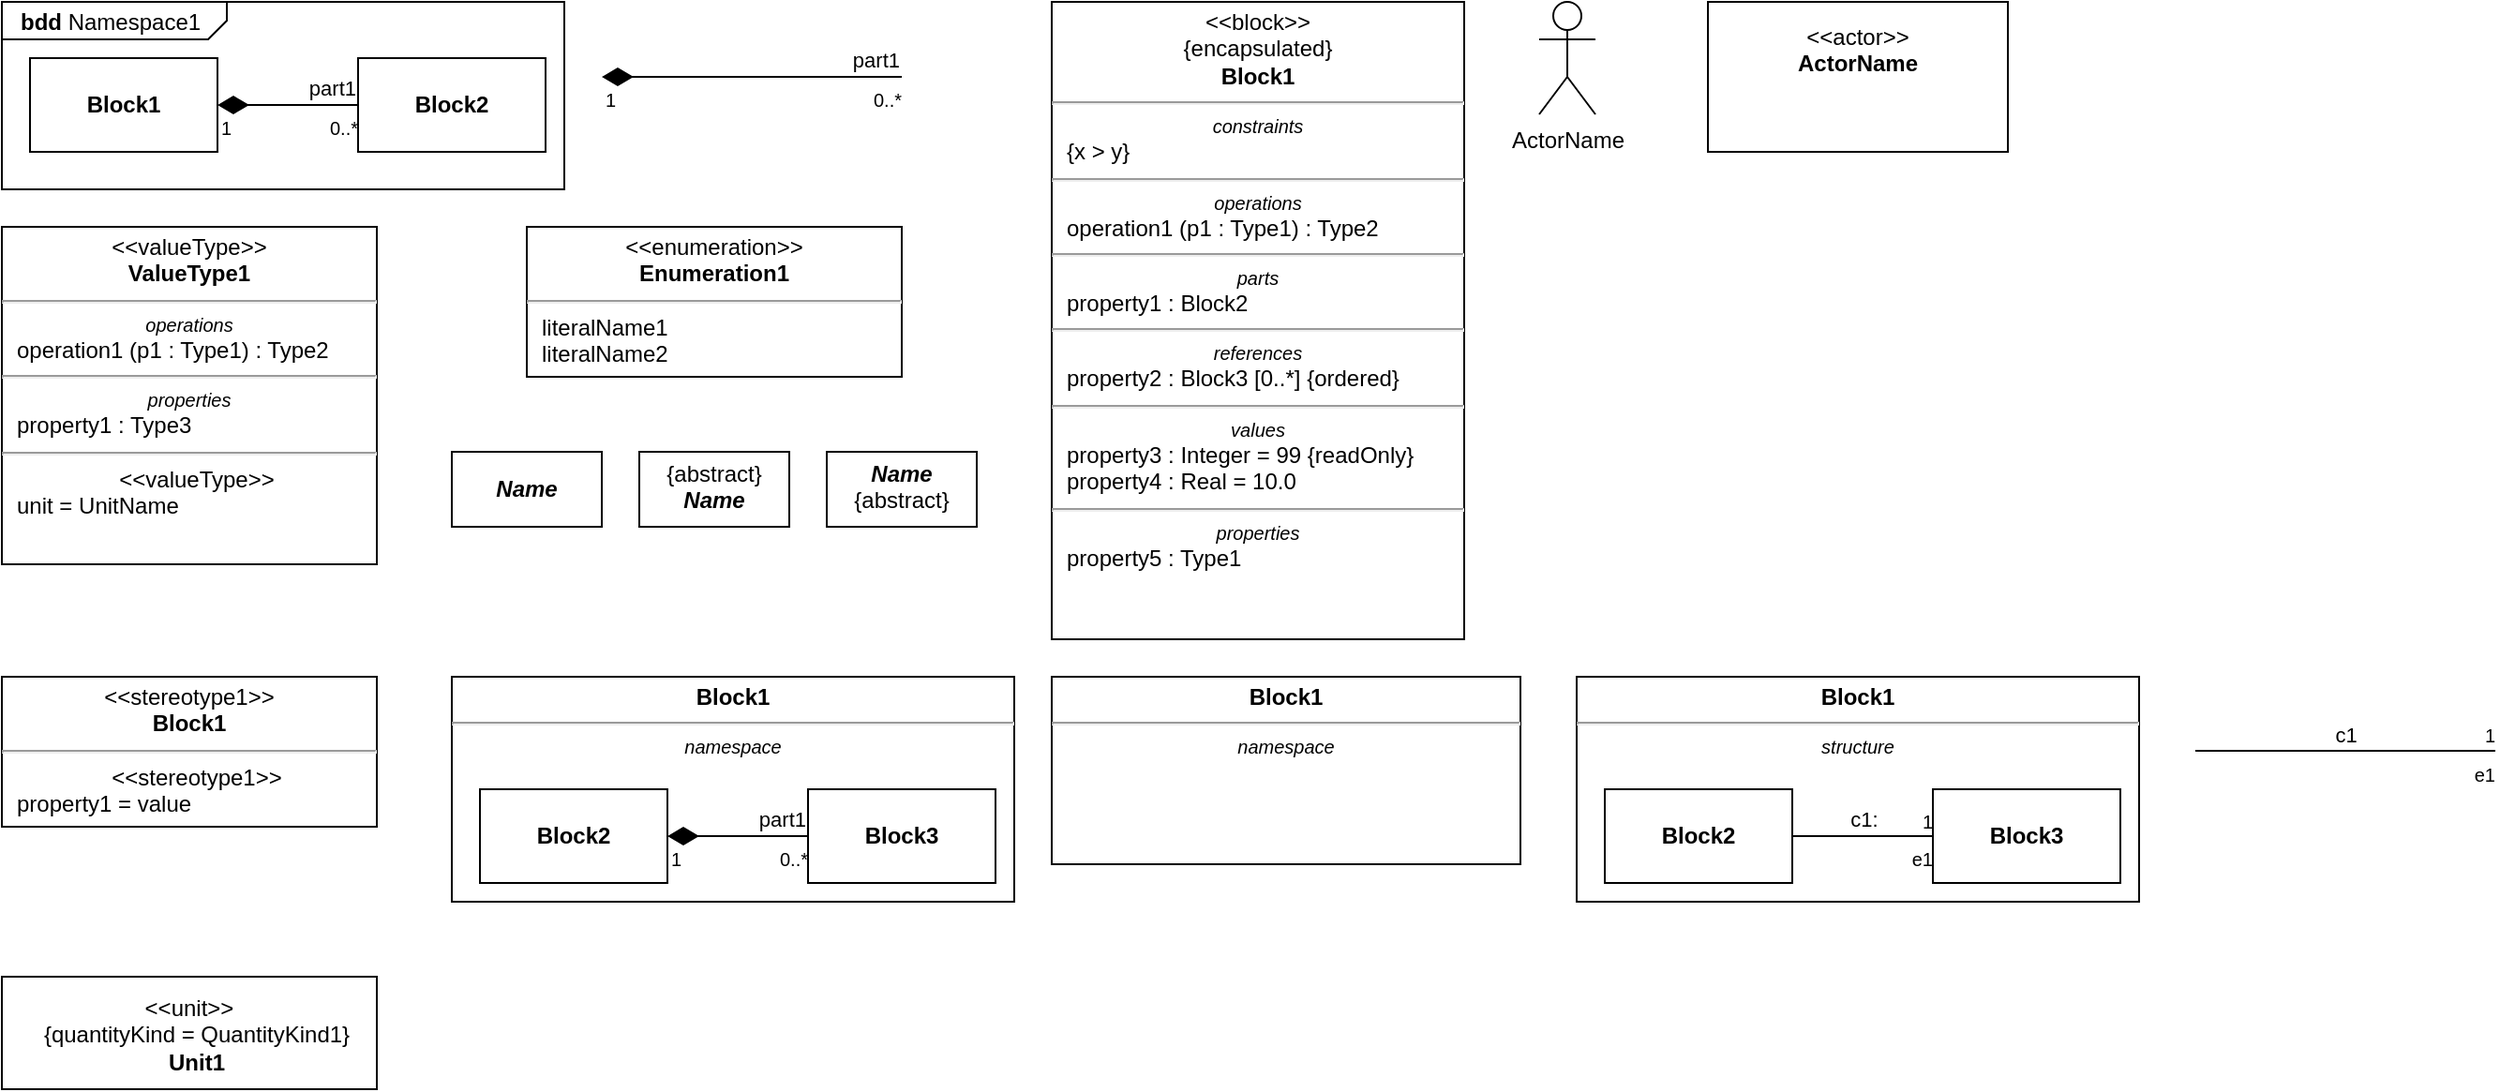 <mxfile version="14.9.5" type="device"><diagram id="Abc2wNMeYko9CU4BzELU" name="Page-1"><mxGraphModel dx="1422" dy="905" grid="1" gridSize="10" guides="1" tooltips="1" connect="1" arrows="1" fold="1" page="1" pageScale="1" pageWidth="1169" pageHeight="827" math="0" shadow="0"><root><mxCell id="0"/><mxCell id="1" parent="0"/><mxCell id="yQbGPYy05nPo_lwP40Eh-1" value="&lt;p style=&quot;margin:0px;margin-top:4px;margin-left:10px;text-align:left;&quot;&gt;&lt;b&gt;bdd&lt;/b&gt;   Namespace1&lt;/p&gt;" style="html=1;strokeWidth=1;shape=mxgraph.sysml.package;labelX=120;align=left;spacingLeft=10;overflow=fill;recursiveResize=0;" vertex="1" parent="1"><mxGeometry x="40" y="40" width="300" height="100" as="geometry"/></mxCell><mxCell id="yQbGPYy05nPo_lwP40Eh-2" value="Block1" style="strokeColor=inherit;fillColor=inherit;gradientColor=inherit;shape=rect;fontStyle=1;html=1;whiteSpace=wrap;align=center;" vertex="1" parent="yQbGPYy05nPo_lwP40Eh-1"><mxGeometry x="15" y="30" width="100" height="50" as="geometry"/></mxCell><mxCell id="yQbGPYy05nPo_lwP40Eh-3" value="Block2" style="strokeColor=inherit;fillColor=inherit;gradientColor=inherit;shape=rect;fontStyle=1;html=1;whiteSpace=wrap;align=center;" vertex="1" parent="yQbGPYy05nPo_lwP40Eh-1"><mxGeometry x="190" y="30" width="100" height="50" as="geometry"/></mxCell><mxCell id="yQbGPYy05nPo_lwP40Eh-4" value="part1" style="strokeColor=inherit;fillColor=inherit;gradientColor=inherit;align=right;html=1;verticalAlign=bottom;endArrow=none;startArrow=diamondThin;startSize=14;startFill=1;edgeStyle=none;endFill=0;labelBackgroundColor=none;" edge="1" parent="yQbGPYy05nPo_lwP40Eh-1" source="yQbGPYy05nPo_lwP40Eh-2" target="yQbGPYy05nPo_lwP40Eh-3"><mxGeometry x="1" relative="1" as="geometry"/></mxCell><mxCell id="yQbGPYy05nPo_lwP40Eh-5" value="1" style="resizable=0;html=1;align=left;verticalAlign=top;labelBackgroundColor=none;fontSize=10" connectable="0" vertex="1" parent="yQbGPYy05nPo_lwP40Eh-4"><mxGeometry x="-1" relative="1" as="geometry"/></mxCell><mxCell id="yQbGPYy05nPo_lwP40Eh-6" value="0..*" style="resizable=0;html=1;align=right;verticalAlign=top;labelBackgroundColor=none;fontSize=10" connectable="0" vertex="1" parent="yQbGPYy05nPo_lwP40Eh-4"><mxGeometry x="1" relative="1" as="geometry"/></mxCell><mxCell id="yQbGPYy05nPo_lwP40Eh-7" value="part1" style="align=right;html=1;verticalAlign=bottom;endArrow=none;startArrow=diamondThin;startSize=14;startFill=1;edgeStyle=none;" edge="1" parent="1"><mxGeometry x="1" relative="1" as="geometry"><mxPoint x="360" y="80" as="sourcePoint"/><mxPoint x="520" y="80" as="targetPoint"/></mxGeometry></mxCell><mxCell id="yQbGPYy05nPo_lwP40Eh-8" value="1" style="resizable=0;html=1;align=left;verticalAlign=top;labelBackgroundColor=none;fontSize=10" connectable="0" vertex="1" parent="yQbGPYy05nPo_lwP40Eh-7"><mxGeometry x="-1" relative="1" as="geometry"/></mxCell><mxCell id="yQbGPYy05nPo_lwP40Eh-9" value="0..*" style="resizable=0;html=1;align=right;verticalAlign=top;labelBackgroundColor=none;fontSize=10" connectable="0" vertex="1" parent="yQbGPYy05nPo_lwP40Eh-7"><mxGeometry x="1" relative="1" as="geometry"/></mxCell><mxCell id="yQbGPYy05nPo_lwP40Eh-11" value="&lt;p style=&quot;margin:0px;margin-top:4px;text-align:center;&quot;&gt;&amp;lt;&amp;lt;block&amp;gt;&amp;gt;&lt;br/&gt;{encapsulated}&lt;br/&gt;&lt;b&gt;Block1&lt;/b&gt;&lt;/p&gt;&lt;hr/&gt;&lt;p style=&quot;font-size:10px;margin:0px;text-align:center;&quot;&gt;&lt;i&gt;constraints&lt;/i&gt;&lt;/p&gt;&lt;p style=&quot;margin:0px;margin-left:8px;text-align:left;&quot;&gt;{x &amp;gt; y}&lt;/p&gt;&lt;hr/&gt;&lt;p style=&quot;font-size:10px;margin:0px;text-align:center;&quot;&gt;&lt;i&gt;operations&lt;/i&gt;&lt;/p&gt;&lt;p style=&quot;margin:0px;margin-left:8px;text-align:left;&quot;&gt;operation1 (p1 : Type1) : Type2&lt;/p&gt;&lt;hr/&gt;&lt;p style=&quot;font-size:10px;margin:0px;text-align:center;&quot;&gt;&lt;i&gt;parts&lt;/i&gt;&lt;/p&gt;&lt;p style=&quot;margin:0px;margin-left:8px;text-align:left;&quot;&gt;property1 : Block2&lt;/p&gt;&lt;hr/&gt;&lt;p style=&quot;font-size:10px;margin:0px;text-align:center;&quot;&gt;&lt;i&gt;references&lt;/i&gt;&lt;/p&gt;&lt;p style=&quot;margin:0px;margin-left:8px;text-align:left;&quot;&gt;property2 : Block3 [0..*] {ordered}&lt;/p&gt;&lt;hr/&gt;&lt;p style=&quot;font-size:10px;margin:0px;text-align:center;&quot;&gt;&lt;i&gt;values&lt;/i&gt;&lt;/p&gt;&lt;p style=&quot;margin:0px;margin-left:8px;text-align:left;&quot;&gt;property3 : Integer = 99 {readOnly}&lt;br/&gt;property4 : Real = 10.0&lt;/p&gt;&lt;hr/&gt;&lt;p style=&quot;font-size:10px;margin:0px;text-align:center;&quot;&gt;&lt;i&gt;properties&lt;/i&gt;&lt;/p&gt;&lt;p style=&quot;margin:0px;margin-left:8px;text-align:left;&quot;&gt;property5 : Type1&lt;/p&gt;" style="shape=rect;html=1;overflow=fill;verticalAlign=top;align=left;whiteSpace=wrap;" vertex="1" parent="1"><mxGeometry x="600" y="40" width="220" height="340" as="geometry"/></mxCell><mxCell id="yQbGPYy05nPo_lwP40Eh-12" value="ActorName" style="shape=umlActor;html=1;verticalLabelPosition=bottom;verticalAlign=top;align=center;" vertex="1" parent="1"><mxGeometry x="860" y="40" width="30" height="60" as="geometry"/></mxCell><mxCell id="yQbGPYy05nPo_lwP40Eh-13" value="&lt;p&gt;&amp;lt;&amp;lt;actor&amp;gt;&amp;gt;&lt;br/&gt;&lt;b&gt;ActorName&lt;/b&gt;&lt;/p&gt;" style="shape=rect;html=1;overflow=fill;whiteSpace=wrap;align=center;" vertex="1" parent="1"><mxGeometry x="950" y="40" width="160" height="80" as="geometry"/></mxCell><mxCell id="yQbGPYy05nPo_lwP40Eh-14" value="&lt;p style=&quot;margin:0px;margin-top:4px;text-align:center;&quot;&gt;&amp;lt;&amp;lt;valueType&amp;gt;&amp;gt;&lt;br/&gt;&lt;b&gt;ValueType1&lt;/b&gt;&lt;/p&gt;&lt;hr/&gt;&lt;p style=&quot;font-size:10px;margin:0px;text-align:center;&quot;&gt;&lt;i&gt;operations&lt;/i&gt;&lt;/p&gt;&lt;p style=&quot;margin:0px;margin-left:8px;text-align:left;&quot;&gt;operation1 (p1 : Type1) : Type2&lt;/p&gt;&lt;hr/&gt;&lt;p style=&quot;font-size:10px;margin:0px;text-align:center;&quot;&gt;&lt;i&gt;properties&lt;/i&gt;&lt;/p&gt;&lt;p style=&quot;margin:0px;margin-left:8px;text-align:left;&quot;&gt;property1 : Type3&lt;/p&gt;&lt;hr/&gt;&lt;p style=&quot;margin:0px;margin-left:8px;text-align:center;&quot;&gt;&amp;lt;&amp;lt;valueType&amp;gt;&amp;gt;&lt;/p&gt;&lt;p style=&quot;margin:0px;margin-left:8px;text-align:left;&quot;&gt;unit = UnitName&lt;/p&gt;" style="shape=rect;html=1;overflow=fill;whiteSpace=wrap;" vertex="1" parent="1"><mxGeometry x="40" y="160" width="200" height="180" as="geometry"/></mxCell><mxCell id="yQbGPYy05nPo_lwP40Eh-15" value="&lt;p style=&quot;margin:0px;margin-top:4px;text-align:center;&quot;&gt;&amp;lt;&amp;lt;enumeration&amp;gt;&amp;gt;&lt;br/&gt;&lt;b&gt;Enumeration1&lt;/b&gt;&lt;/p&gt;&lt;hr/&gt;&lt;p style=&quot;margin:0px;margin-left:8px;text-align:left;&quot;&gt;literalName1&lt;br/&gt;literalName2&lt;/p&gt;" style="shape=rect;html=1;overflow=fill;whiteSpace=wrap;" vertex="1" parent="1"><mxGeometry x="320" y="160" width="200" height="80" as="geometry"/></mxCell><mxCell id="yQbGPYy05nPo_lwP40Eh-16" value="&lt;p style=&quot;margin:13px;&quot;&gt;&lt;b&gt;&lt;i&gt;Name&lt;/i&gt;&lt;/b&gt;&lt;/p&gt;" style="shape=rect;html=1;overflow=fill;whiteSpace=wrap;align=center;" vertex="1" parent="1"><mxGeometry x="280" y="280" width="80" height="40" as="geometry"/></mxCell><mxCell id="yQbGPYy05nPo_lwP40Eh-17" value="&lt;p style=&quot;margin:5px;&quot;&gt;{abstract}&lt;br/&gt;&lt;b&gt;&lt;i&gt;Name&lt;/i&gt;&lt;/b&gt;&lt;/p&gt;" style="shape=rect;html=1;overflow=fill;whiteSpace=wrap;align=center;shadow=0;rounded=0;sketch=0;" vertex="1" parent="1"><mxGeometry x="380" y="280" width="80" height="40" as="geometry"/></mxCell><mxCell id="yQbGPYy05nPo_lwP40Eh-18" value="&lt;p style=&quot;margin:5px;&quot;&gt;&lt;b&gt;&lt;i&gt;Name&lt;/i&gt;&lt;/b&gt;&lt;br/&gt;{abstract}&lt;/p&gt;" style="shape=rect;html=1;overflow=fill;whiteSpace=wrap;align=center;rounded=0;shadow=0;sketch=0;" vertex="1" parent="1"><mxGeometry x="480" y="280" width="80" height="40" as="geometry"/></mxCell><mxCell id="yQbGPYy05nPo_lwP40Eh-19" value="&lt;p style=&quot;margin:0px;margin-top:4px;text-align:center;&quot;&gt;&amp;lt;&amp;lt;stereotype1&amp;gt;&amp;gt;&lt;br/&gt;&lt;b&gt;Block1&lt;/b&gt;&lt;/p&gt;&lt;hr/&gt;&lt;p style=&quot;margin:0px;margin-left:8px;text-align:center;&quot;&gt;&amp;lt;&amp;lt;stereotype1&amp;gt;&amp;gt;&lt;/p&gt;&lt;p style=&quot;margin:0px;margin-left:8px;text-align:left;&quot;&gt;property1 = value&lt;/p&gt;" style="shape=rect;html=1;overflow=fill;whiteSpace=wrap;align=center;rounded=0;shadow=0;sketch=0;" vertex="1" parent="1"><mxGeometry x="40" y="400" width="200" height="80" as="geometry"/></mxCell><mxCell id="yQbGPYy05nPo_lwP40Eh-20" value="&lt;p style=&quot;margin:0px;margin-top:4px;text-align:center;&quot;&gt;&lt;b&gt;Block1&lt;/b&gt;&lt;/p&gt;&lt;hr/&gt;&lt;p style=&quot;font-size:10px;margin:0px;text-align:center;&quot;&gt;&lt;i&gt;namespace&lt;/i&gt;&lt;/p&gt;" style="shape=rect;align=left;html=1;overflow=fill;whiteSpace=wrap;strokeWidth=1;recursiveResize=0;rounded=0;shadow=0;sketch=0;" vertex="1" parent="1"><mxGeometry x="280" y="400" width="300" height="120" as="geometry"/></mxCell><mxCell id="yQbGPYy05nPo_lwP40Eh-21" value="Block2" style="strokeColor=inherit;fillColor=inherit;gradientColor=inherit;shape=rect;html=1;fontStyle=1;whiteSpace=wrap;align=center;" vertex="1" parent="yQbGPYy05nPo_lwP40Eh-20"><mxGeometry x="15" y="60" width="100" height="50" as="geometry"/></mxCell><mxCell id="yQbGPYy05nPo_lwP40Eh-22" value="Block3" style="strokeColor=inherit;fillColor=inherit;gradientColor=inherit;shape=rect;html=1;fontStyle=1;whiteSpace=wrap;align=center;" vertex="1" parent="yQbGPYy05nPo_lwP40Eh-20"><mxGeometry x="190" y="60" width="100" height="50" as="geometry"/></mxCell><mxCell id="yQbGPYy05nPo_lwP40Eh-23" value="part1" style="strokeColor=inherit;fillColor=inherit;gradientColor=inherit;align=right;verticalAlign=bottom;endArrow=none;startArrow=diamondThin;startSize=14;startFill=1;edgeStyle=none;html=1;labelBackgroundColor=none;" edge="1" parent="yQbGPYy05nPo_lwP40Eh-20" source="yQbGPYy05nPo_lwP40Eh-21" target="yQbGPYy05nPo_lwP40Eh-22"><mxGeometry x="1" relative="1" as="geometry"/></mxCell><mxCell id="yQbGPYy05nPo_lwP40Eh-24" value="1" style="resizable=0;html=1;align=left;verticalAlign=top;labelBackgroundColor=none;fontSize=10" connectable="0" vertex="1" parent="yQbGPYy05nPo_lwP40Eh-23"><mxGeometry x="-1" relative="1" as="geometry"/></mxCell><mxCell id="yQbGPYy05nPo_lwP40Eh-25" value="0..*" style="resizable=0;html=1;align=right;verticalAlign=top;labelBackgroundColor=none;fontSize=10" connectable="0" vertex="1" parent="yQbGPYy05nPo_lwP40Eh-23"><mxGeometry x="1" relative="1" as="geometry"/></mxCell><mxCell id="yQbGPYy05nPo_lwP40Eh-26" value="&lt;p style=&quot;margin:0px;margin-top:4px;text-align:center;&quot;&gt;&lt;b&gt;Block1&lt;/b&gt;&lt;/p&gt;&lt;hr/&gt;&lt;p style=&quot;font-size:10px;margin:0px;text-align:center;&quot;&gt;&lt;i&gt;namespace&lt;/i&gt;&lt;/p&gt;" style="shape=rect;html=1;overflow=fill;whiteSpace=wrap;rounded=0;shadow=0;sketch=0;" vertex="1" parent="1"><mxGeometry x="600" y="400" width="250" height="100" as="geometry"/></mxCell><mxCell id="yQbGPYy05nPo_lwP40Eh-27" value="&lt;p style=&quot;margin:0px;margin-top:4px;text-align:center;&quot;&gt;&lt;b&gt;Block1&lt;/b&gt;&lt;/p&gt;&lt;hr/&gt;&lt;p style=&quot;font-size:10px;margin:0px;text-align:center;&quot;&gt;&lt;i&gt;structure&lt;/i&gt;&lt;/p&gt;" style="shape=rect;align=left;html=1;overflow=fill;whiteSpace=wrap;strokeWidth=1;recursiveResize=0;rounded=0;shadow=0;sketch=0;" vertex="1" parent="1"><mxGeometry x="880" y="400" width="300" height="120" as="geometry"/></mxCell><mxCell id="yQbGPYy05nPo_lwP40Eh-28" value="Block2" style="strokeColor=inherit;fillColor=inherit;gradientColor=inherit;shape=rect;html=1;fontStyle=1;whiteSpace=wrap;align=center;" vertex="1" parent="yQbGPYy05nPo_lwP40Eh-27"><mxGeometry x="15" y="60" width="100" height="50" as="geometry"/></mxCell><mxCell id="yQbGPYy05nPo_lwP40Eh-29" value="Block3" style="strokeColor=inherit;fillColor=inherit;gradientColor=inherit;shape=rect;html=1;fontStyle=1;whiteSpace=wrap;align=center;" vertex="1" parent="yQbGPYy05nPo_lwP40Eh-27"><mxGeometry x="190" y="60" width="100" height="50" as="geometry"/></mxCell><mxCell id="yQbGPYy05nPo_lwP40Eh-30" value="c1:" style="strokeColor=inherit;fillColor=inherit;gradientColor=inherit;verticalAlign=bottom;html=1;endArrow=none;edgeStyle=none;labelBackgroundColor=none;" edge="1" parent="yQbGPYy05nPo_lwP40Eh-27" source="yQbGPYy05nPo_lwP40Eh-28" target="yQbGPYy05nPo_lwP40Eh-29"><mxGeometry relative="1" as="geometry"/></mxCell><mxCell id="yQbGPYy05nPo_lwP40Eh-31" value="e1" style="resizable=0;html=1;align=right;verticalAlign=top;labelBackgroundColor=none;fontSize=10" connectable="0" vertex="1" parent="yQbGPYy05nPo_lwP40Eh-30"><mxGeometry x="1" relative="1" as="geometry"/></mxCell><mxCell id="yQbGPYy05nPo_lwP40Eh-32" value="1" style="resizable=0;html=1;align=right;verticalAlign=bottom;labelBackgroundColor=none;fontSize=10" connectable="0" vertex="1" parent="yQbGPYy05nPo_lwP40Eh-30"><mxGeometry x="1" relative="1" as="geometry"/></mxCell><mxCell id="yQbGPYy05nPo_lwP40Eh-33" value="c1" style="verticalAlign=bottom;html=1;endArrow=none;startArrow=none;startSize=14;startFill=0;edgeStyle=orthogonalEdgeStyle;" edge="1" parent="1"><mxGeometry relative="1" as="geometry"><mxPoint x="1210" y="439.5" as="sourcePoint"/><mxPoint x="1370" y="439.5" as="targetPoint"/></mxGeometry></mxCell><mxCell id="yQbGPYy05nPo_lwP40Eh-34" value="1" style="resizable=0;html=1;align=right;verticalAlign=bottom;labelBackgroundColor=none;fontSize=10" connectable="0" vertex="1" parent="yQbGPYy05nPo_lwP40Eh-33"><mxGeometry x="1" relative="1" as="geometry"/></mxCell><mxCell id="yQbGPYy05nPo_lwP40Eh-35" value="e1" style="resizable=0;html=1;align=right;verticalAlign=top;labelBackgroundColor=none;fontSize=10" connectable="0" vertex="1" parent="yQbGPYy05nPo_lwP40Eh-33"><mxGeometry x="1" relative="1" as="geometry"/></mxCell><mxCell id="yQbGPYy05nPo_lwP40Eh-37" value="&lt;p style=&quot;margin:0px;margin-top:10px;text-align:center;&quot;&gt;&amp;lt;&amp;lt;unit&amp;gt;&amp;gt;&lt;br/&gt;&lt;p style=&quot;margin:0px;margin-left:8px;text-align:center;&quot;&gt;{quantityKind = QuantityKind1}&lt;br/&gt;&lt;b&gt;Unit1&lt;/b&gt;&lt;/p&gt;" style="shape=rect;html=1;overflow=fill;whiteSpace=wrap;rounded=0;shadow=0;sketch=0;" vertex="1" parent="1"><mxGeometry x="40" y="560" width="200" height="60" as="geometry"/></mxCell></root></mxGraphModel></diagram></mxfile>